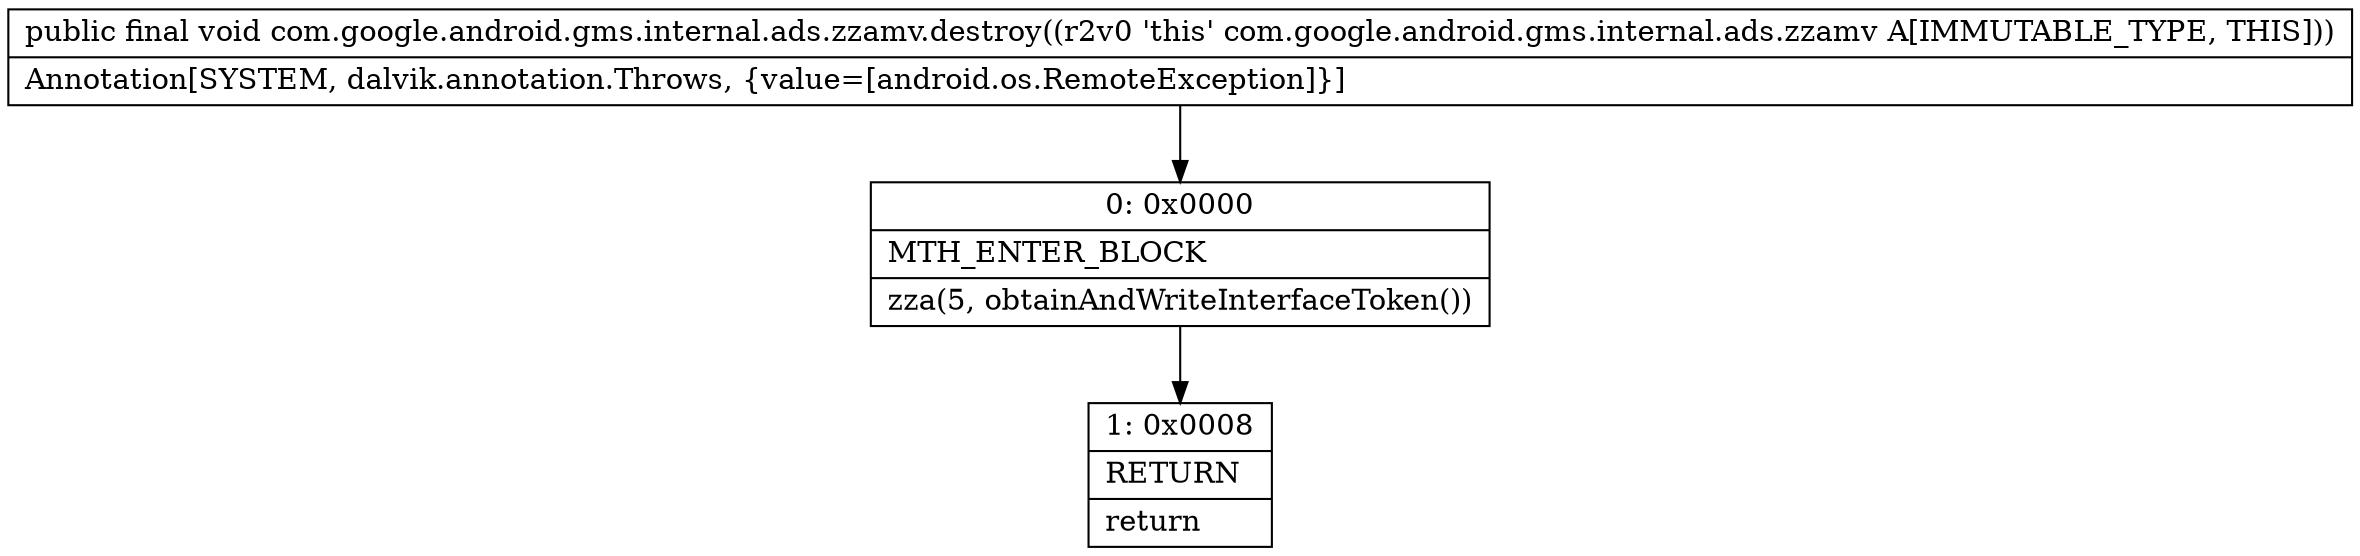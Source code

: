 digraph "CFG forcom.google.android.gms.internal.ads.zzamv.destroy()V" {
Node_0 [shape=record,label="{0\:\ 0x0000|MTH_ENTER_BLOCK\l|zza(5, obtainAndWriteInterfaceToken())\l}"];
Node_1 [shape=record,label="{1\:\ 0x0008|RETURN\l|return\l}"];
MethodNode[shape=record,label="{public final void com.google.android.gms.internal.ads.zzamv.destroy((r2v0 'this' com.google.android.gms.internal.ads.zzamv A[IMMUTABLE_TYPE, THIS]))  | Annotation[SYSTEM, dalvik.annotation.Throws, \{value=[android.os.RemoteException]\}]\l}"];
MethodNode -> Node_0;
Node_0 -> Node_1;
}

